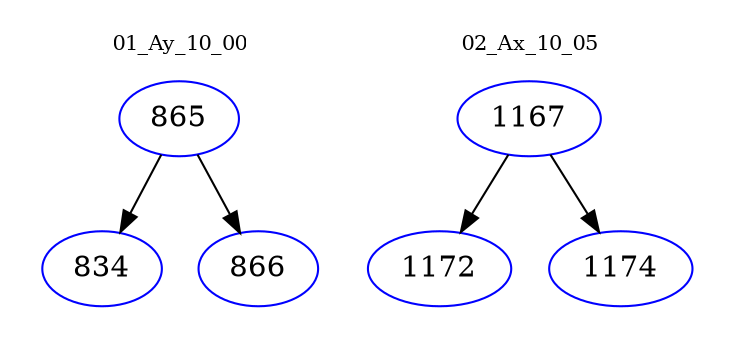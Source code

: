 digraph{
subgraph cluster_0 {
color = white
label = "01_Ay_10_00";
fontsize=10;
T0_865 [label="865", color="blue"]
T0_865 -> T0_834 [color="black"]
T0_834 [label="834", color="blue"]
T0_865 -> T0_866 [color="black"]
T0_866 [label="866", color="blue"]
}
subgraph cluster_1 {
color = white
label = "02_Ax_10_05";
fontsize=10;
T1_1167 [label="1167", color="blue"]
T1_1167 -> T1_1172 [color="black"]
T1_1172 [label="1172", color="blue"]
T1_1167 -> T1_1174 [color="black"]
T1_1174 [label="1174", color="blue"]
}
}
